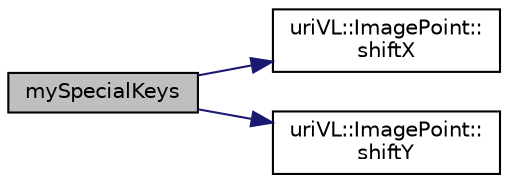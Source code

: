 digraph "mySpecialKeys"
{
  edge [fontname="Helvetica",fontsize="10",labelfontname="Helvetica",labelfontsize="10"];
  node [fontname="Helvetica",fontsize="10",shape=record];
  rankdir="LR";
  Node1 [label="mySpecialKeys",height=0.2,width=0.4,color="black", fillcolor="grey75", style="filled", fontcolor="black"];
  Node1 -> Node2 [color="midnightblue",fontsize="10",style="solid",fontname="Helvetica"];
  Node2 [label="uriVL::ImagePoint::\lshiftX",height=0.2,width=0.4,color="black", fillcolor="white", style="filled",URL="$classuriVL_1_1ImagePoint.html#a688de98c79a64a7a9851ebe88f18b77d",tooltip="Shifts the existing x coordinate by the amount specified. "];
  Node1 -> Node3 [color="midnightblue",fontsize="10",style="solid",fontname="Helvetica"];
  Node3 [label="uriVL::ImagePoint::\lshiftY",height=0.2,width=0.4,color="black", fillcolor="white", style="filled",URL="$classuriVL_1_1ImagePoint.html#a9f0a0672eac1b0967ca9be7e2e7a7e9a",tooltip="Shifts the existing y coordinate by the amount specified. "];
}
